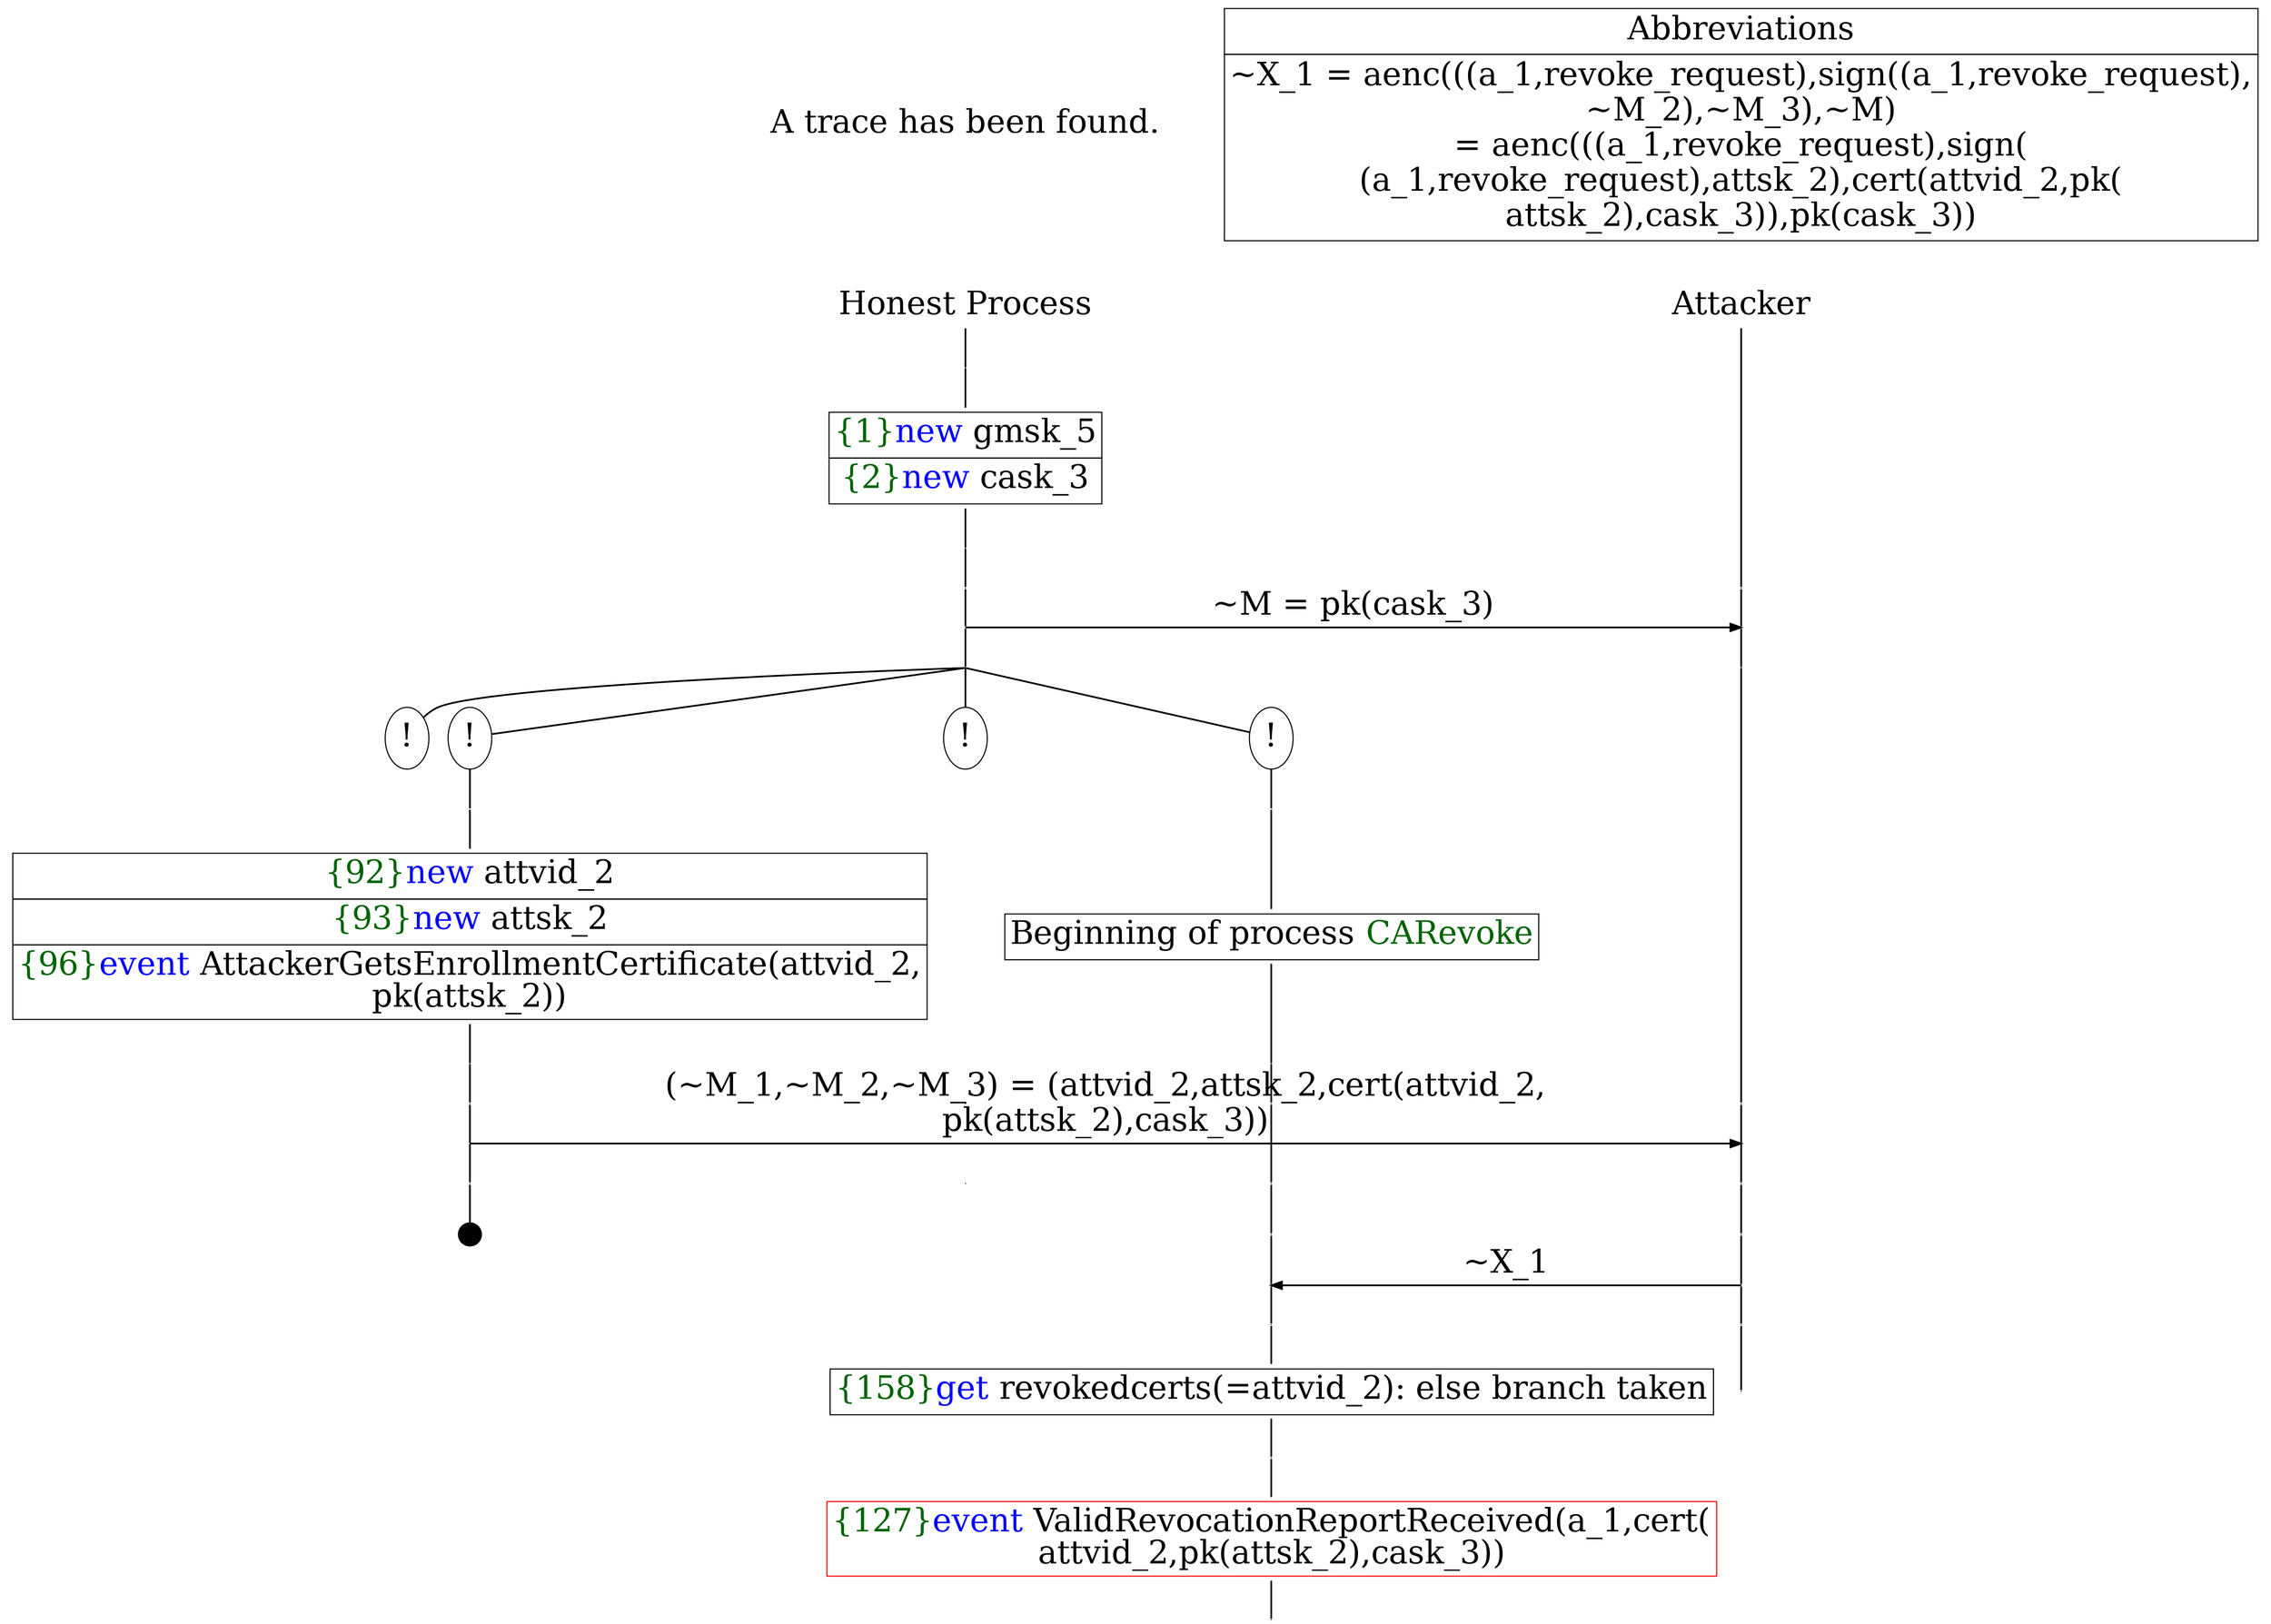 digraph {
graph [ordering = out]
edge [arrowhead = none, penwidth = 1.6, fontsize = 30]
node [shape = point, width = 0, height = 0, fontsize = 30]
Trace [label = <A trace has been found.<br/>
>, shape = plaintext]
P0__0 [label = "Honest Process", shape = plaintext]
P__0 [label = "Attacker", shape = plaintext]
Trace -> P0__0 [label = "", style = invisible, weight = 100]{rank = same; P0__0 P__0}
P0__0 -> P0__1 [label = <>, weight = 100]
P0__1 -> P0__2 [label = <>, weight = 100]
P0__2 [shape = plaintext, label = <<TABLE BORDER="0" CELLBORDER="1" CELLSPACING="0" CELLPADDING="4"> <TR><TD><FONT COLOR="darkgreen">{1}</FONT><FONT COLOR="blue">new </FONT>gmsk_5</TD></TR><TR><TD><FONT COLOR="darkgreen">{2}</FONT><FONT COLOR="blue">new </FONT>cask_3</TD></TR></TABLE>>]
P0__2 -> P0__3 [label = <>, weight = 100]
P0__3 -> P0__4 [label = <>, weight = 100]
P__0 -> P__1 [label = <>, weight = 100]
{rank = same; P__1 P0__4}
P0__4 -> P0__5 [label = <>, weight = 100]
P__1 -> P__2 [label = <>, weight = 100]
{rank = same; P__2 P0__5}
P0__5 -> P__2 [label = <~M = pk(cask_3)>, arrowhead = normal]
P0__5 -> P0__6 [label = <>, weight = 100]
P__2 -> P__3 [label = <>, weight = 100]
{rank = same; P__3 P0__6}
/*RPar */
P0__6 -> P0_3__6 [label = <>]
P0__6 -> P0_2__6 [label = <>]
P0__6 -> P0_1__6 [label = <>]
P0__6 -> P0_0__6 [label = <>]
P0__6 [label = "", fixedsize = false, width = 0, height = 0, shape = none]
{rank = same; P0_0__6 P0_1__6 P0_2__6 P0_3__6}
P0_0__6 [label = "!", shape = ellipse]
P0_0_0__6 [label = "", fixedsize = false, width = 0, height = 0, shape = none]
P0_0__6 -> P0_0_0__6 [label = <>, weight = 100]
P0_0_0__6 -> P0_0_0__7 [label = <>, weight = 100]
P0_0_0__7 [shape = plaintext, label = <<TABLE BORDER="0" CELLBORDER="1" CELLSPACING="0" CELLPADDING="4"> <TR><TD>Beginning of process <FONT COLOR="darkgreen">CARevoke</FONT></TD></TR></TABLE>>]
P0_0_0__7 -> P0_0_0__8 [label = <>, weight = 100]
P0_1__6 [label = "!", shape = ellipse]
P0_2__6 [label = "!", shape = ellipse]
P0_2_0__6 [label = "", fixedsize = false, width = 0, height = 0, shape = none]
P0_2__6 -> P0_2_0__6 [label = <>, weight = 100]
P0_2_0__6 -> P0_2_0__7 [label = <>, weight = 100]
P0_2_0__7 [shape = plaintext, label = <<TABLE BORDER="0" CELLBORDER="1" CELLSPACING="0" CELLPADDING="4"> <TR><TD><FONT COLOR="darkgreen">{92}</FONT><FONT COLOR="blue">new </FONT>attvid_2</TD></TR><TR><TD><FONT COLOR="darkgreen">{93}</FONT><FONT COLOR="blue">new </FONT>attsk_2</TD></TR><TR><TD><FONT COLOR="darkgreen">{96}</FONT><FONT COLOR="blue">event</FONT> AttackerGetsEnrollmentCertificate(attvid_2,<br/>
pk(attsk_2))</TD></TR></TABLE>>]
P0_2_0__7 -> P0_2_0__8 [label = <>, weight = 100]
P0_2_0__8 -> P0_2_0__9 [label = <>, weight = 100]
P0_1__7 [label = "", style = invisible]
P0_1__6 -> P0_1__7 [label = <>, weight = 100, style = invisible]
P0_0_0__8 -> P0_0_0__9 [label = <>, weight = 100]
P__3 -> P__4 [label = <>, weight = 100]
{rank = same; P__4 P0_0_0__9 P0_1__7 P0_2_0__9}
P0_2_0__9 -> P0_2_0__10 [label = <>, weight = 100]
P__4 -> P__5 [label = <>, weight = 100]
{rank = same; P__5 P0_2_0__10}
P0_2_0__10 -> P__5 [label = <(~M_1,~M_2,~M_3) = (attvid_2,attsk_2,cert(attvid_2,<br/>
pk(attsk_2),cask_3))>, arrowhead = normal]
P0_2_0__10 -> P0_2_0__11 [label = <>, weight = 100]
P0_1__8 [label = "", style = invisible]
P0_1__7 -> P0_1__8 [label = <>, weight = 100, style = invisible]
P0_0_0__9 -> P0_0_0__10 [label = <>, weight = 100]
P__5 -> P__6 [label = <>, weight = 100]
{rank = same; P__6 P0_0_0__10 P0_1__8 P0_2_0__11}
P0_2_0__12 [label = "", width = 0.3, height = 0.3]
P0_2_0__11 -> P0_2_0__12 [label = <>, weight = 100]
P0_3__6 [label = "!", shape = ellipse]
P0_0_0__10 -> P0_0_0__11 [label = <>, weight = 100]
P__6 -> P__7 [label = <>, weight = 100]
{rank = same; P__7 P0_0_0__11}
P0_0_0__11 -> P0_0_0__12 [label = <>, weight = 100]
P__7 -> P__8 [label = <>, weight = 100]
{rank = same; P__8 P0_0_0__12}
P0_0_0__12 -> P__8 [label = <~X_1>, dir = back, arrowhead = normal]
P0_0_0__12 -> P0_0_0__13 [label = <>, weight = 100]
P__8 -> P__9 [label = <>, weight = 100]
{rank = same; P__9 P0_0_0__13}
P0_0_0__13 -> P0_0_0__14 [label = <>, weight = 100]
P0_0_0__14 [shape = plaintext, label = <<TABLE BORDER="0" CELLBORDER="1" CELLSPACING="0" CELLPADDING="4"> <TR><TD><FONT COLOR="darkgreen">{158}</FONT><FONT COLOR="blue">get</FONT> revokedcerts(=attvid_2): else branch taken<br/>
</TD></TR></TABLE>>]
P0_0_0__14 -> P0_0_0__15 [label = <>, weight = 100]
P__9 -> P__10 [label = <>, weight = 100]
{rank = same; P__10 P0_0_0__14}
P0_0_0__15 -> P0_0_0__16 [label = <>, weight = 100]
P0_0_0__16 [color = red, shape = plaintext, label = <<TABLE BORDER="0" CELLBORDER="1" CELLSPACING="0" CELLPADDING="4"> <TR><TD><FONT COLOR="darkgreen">{127}</FONT><FONT COLOR="blue">event</FONT> ValidRevocationReportReceived(a_1,cert(<br/>
attvid_2,pk(attsk_2),cask_3))</TD></TR></TABLE>>]
P0_0_0__16 -> P0_0_0__17 [label = <>, weight = 100]
Abbrev [shape = plaintext, label = <<TABLE BORDER="0" CELLBORDER="1" CELLSPACING="0" CELLPADDING="4"><TR> <TD> Abbreviations </TD></TR><TR><TD>~X_1 = aenc(((a_1,revoke_request),sign((a_1,revoke_request),<br/>
~M_2),~M_3),~M)<br/>
= aenc(((a_1,revoke_request),sign(<br/>
(a_1,revoke_request),attsk_2),cert(attvid_2,pk(<br/>
attsk_2),cask_3)),pk(cask_3))</TD></TR></TABLE>>]Abbrev -> P__0 [style = invisible, weight =100]}